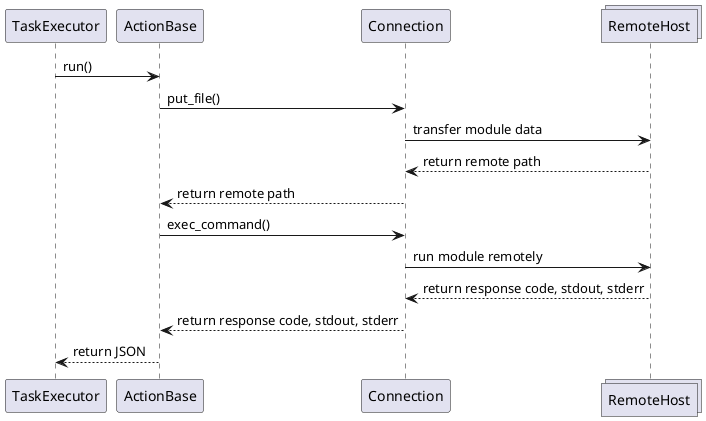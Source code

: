 @startuml

participant TaskExecutor
participant ActionBase
participant Connection
collections RemoteHost

TaskExecutor->ActionBase: run()

ActionBase->Connection: put_file()
Connection->RemoteHost: transfer module data
Connection<--RemoteHost: return remote path
ActionBase<--Connection: return remote path

ActionBase->Connection: exec_command()

Connection->RemoteHost: run module remotely
Connection<--RemoteHost: return response code, stdout, stderr

ActionBase<--Connection: return response code, stdout, stderr

TaskExecutor<--ActionBase: return JSON

@enduml